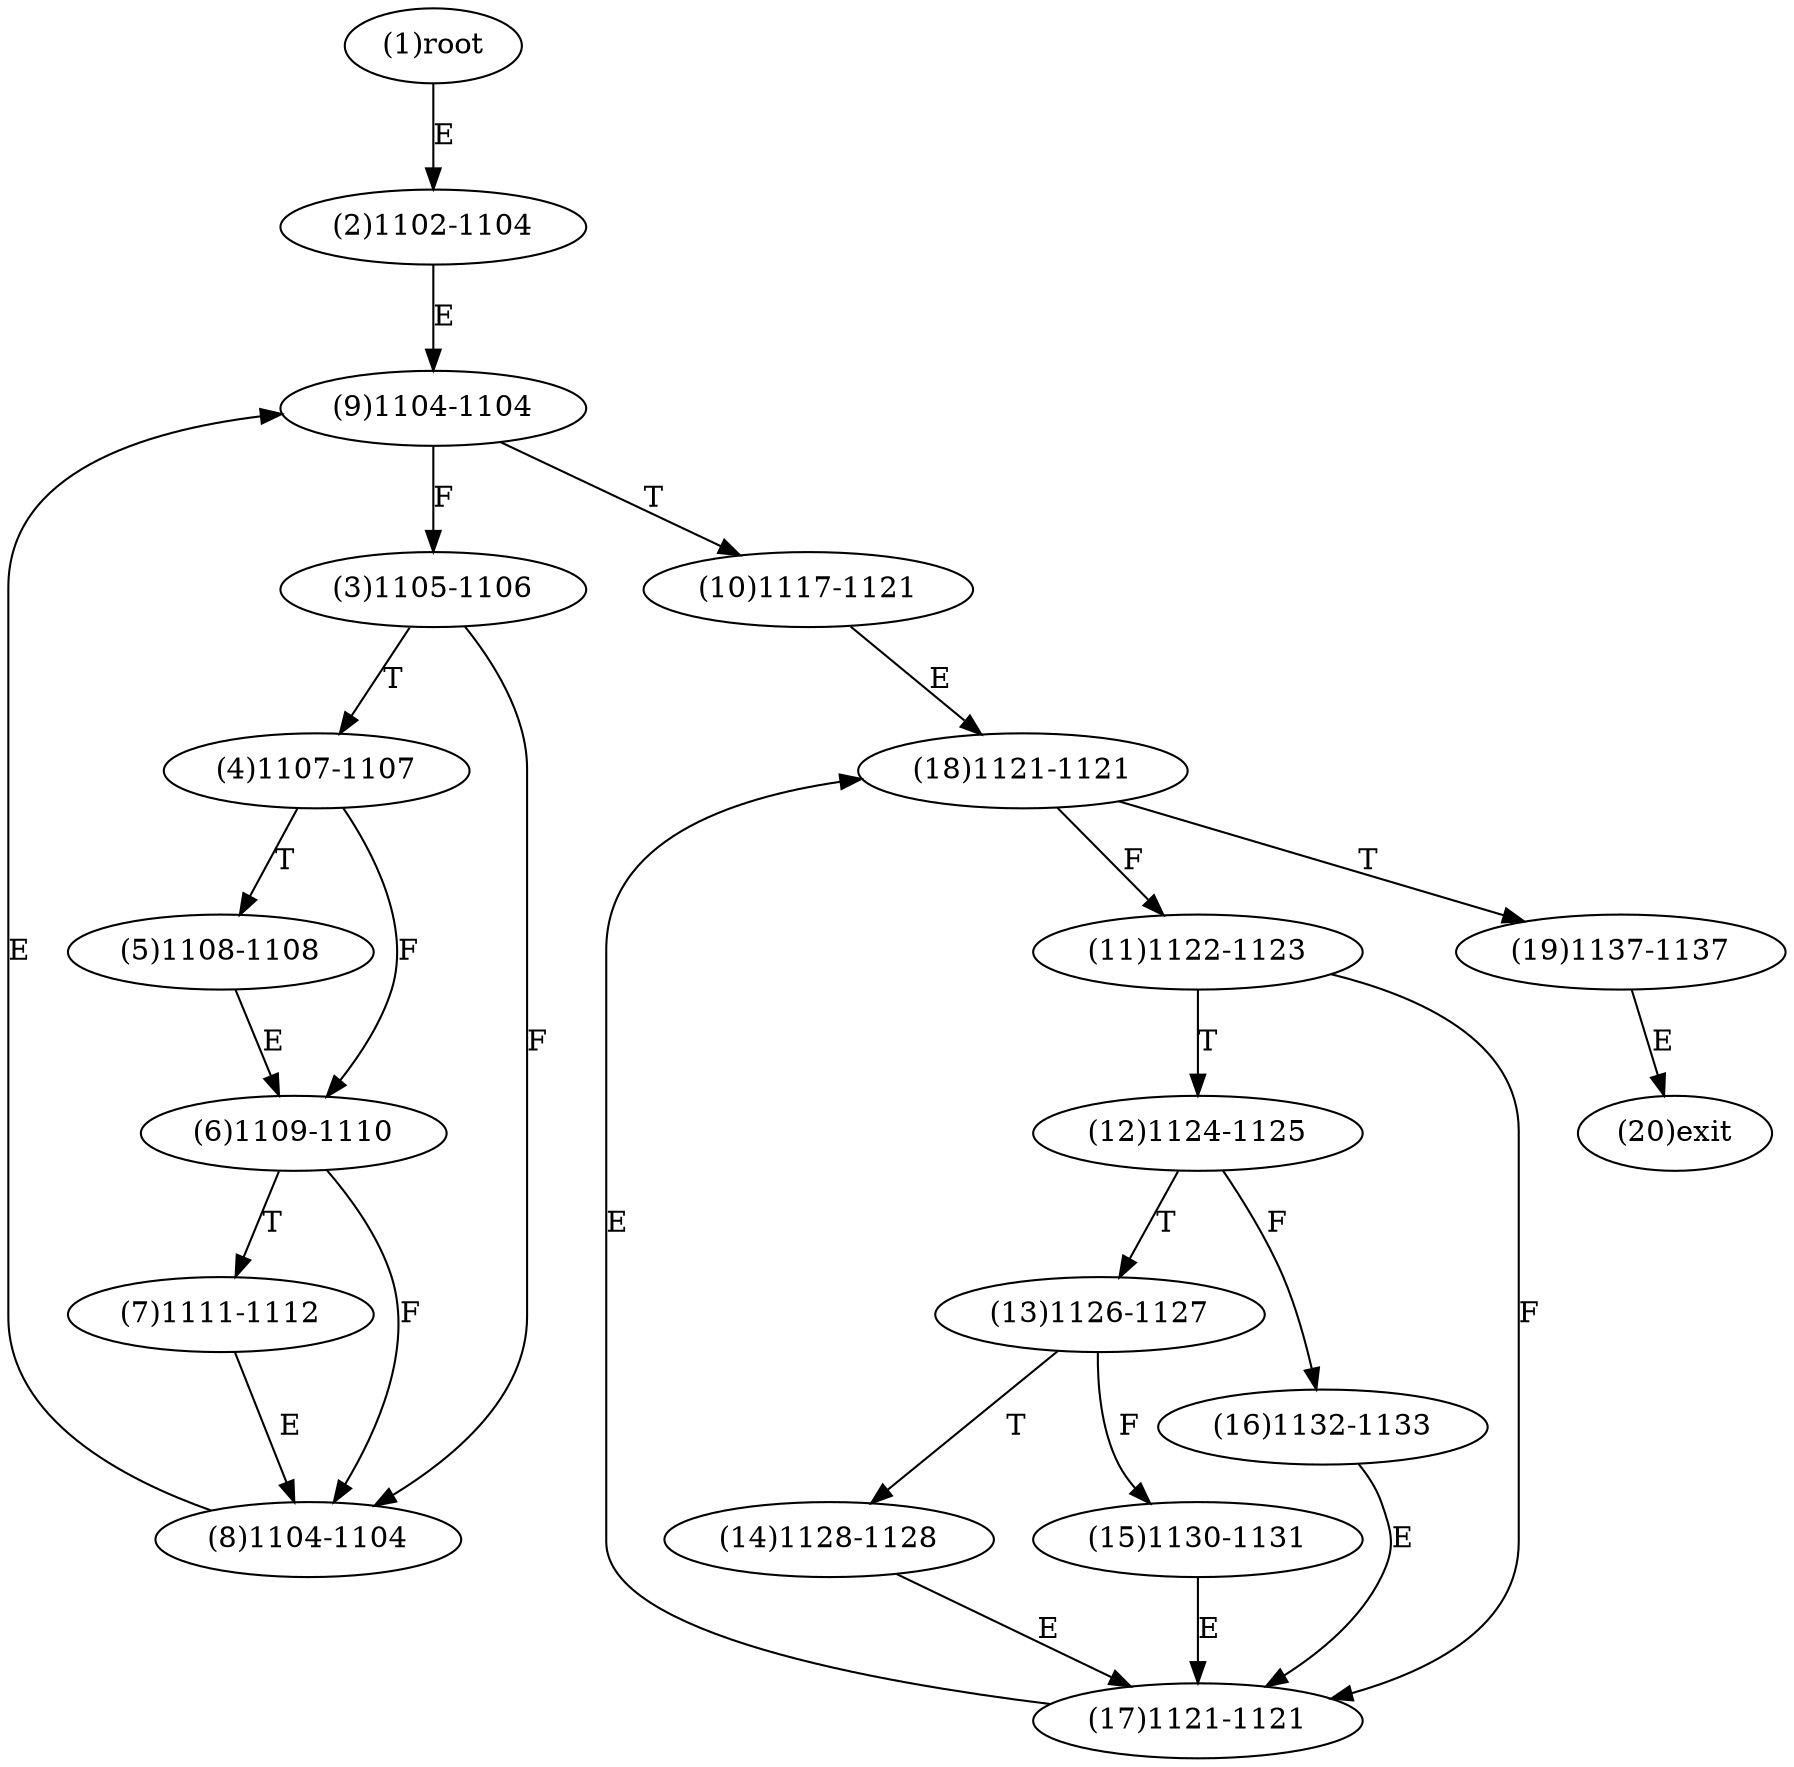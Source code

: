 digraph "" { 
1[ label="(1)root"];
2[ label="(2)1102-1104"];
3[ label="(3)1105-1106"];
4[ label="(4)1107-1107"];
5[ label="(5)1108-1108"];
6[ label="(6)1109-1110"];
7[ label="(7)1111-1112"];
8[ label="(8)1104-1104"];
9[ label="(9)1104-1104"];
10[ label="(10)1117-1121"];
11[ label="(11)1122-1123"];
12[ label="(12)1124-1125"];
13[ label="(13)1126-1127"];
14[ label="(14)1128-1128"];
15[ label="(15)1130-1131"];
17[ label="(17)1121-1121"];
16[ label="(16)1132-1133"];
19[ label="(19)1137-1137"];
18[ label="(18)1121-1121"];
20[ label="(20)exit"];
1->2[ label="E"];
2->9[ label="E"];
3->8[ label="F"];
3->4[ label="T"];
4->6[ label="F"];
4->5[ label="T"];
5->6[ label="E"];
6->8[ label="F"];
6->7[ label="T"];
7->8[ label="E"];
8->9[ label="E"];
9->3[ label="F"];
9->10[ label="T"];
10->18[ label="E"];
11->17[ label="F"];
11->12[ label="T"];
12->16[ label="F"];
12->13[ label="T"];
13->15[ label="F"];
13->14[ label="T"];
14->17[ label="E"];
15->17[ label="E"];
16->17[ label="E"];
17->18[ label="E"];
18->11[ label="F"];
18->19[ label="T"];
19->20[ label="E"];
}